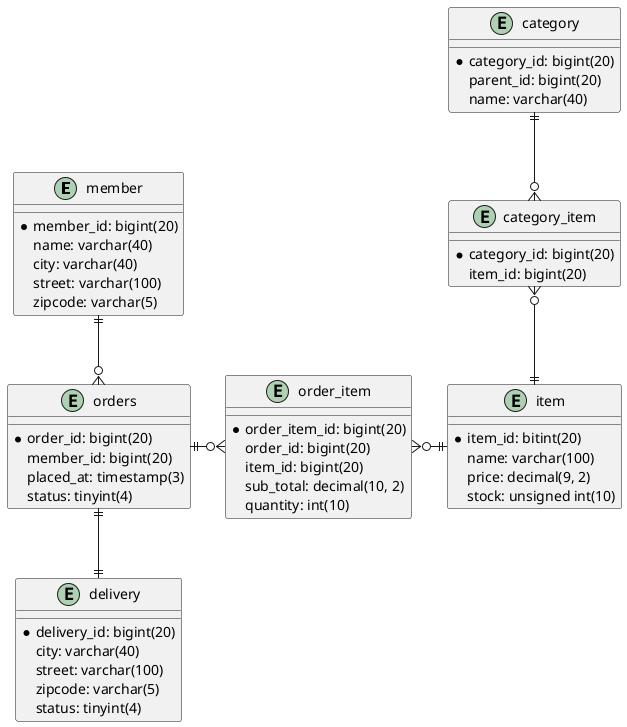 @startuml

entity member {
  *member_id: bigint(20)
  name: varchar(40)
  city: varchar(40)
  street: varchar(100)
  zipcode: varchar(5)
}

'order 는 예약어
entity orders {
  *order_id: bigint(20)
  member_id: bigint(20)
  placed_at: timestamp(3)
  status: tinyint(4)
}

entity order_item {
  *order_item_id: bigint(20)
  order_id: bigint(20)
  item_id: bigint(20)
  sub_total: decimal(10, 2)
  quantity: int(10)
}

entity item {
  *item_id: bitint(20)
  name: varchar(100)
  price: decimal(9, 2)
  stock: unsigned int(10)
}

entity category {
  *category_id: bigint(20)
  parent_id: bigint(20)
  name: varchar(40)
}

entity category_item {
  *category_id: bigint(20)
  item_id: bigint(20)
}

entity delivery {
  *delivery_id: bigint(20)
  city: varchar(40)
  street: varchar(100)
  zipcode: varchar(5)
  status: tinyint(4)
}

member ||--o{ orders
orders ||-o{ order_item
order_item }o-|| item
orders ||--|| delivery
category ||--o{ category_item
category_item }o--|| item

@enduml